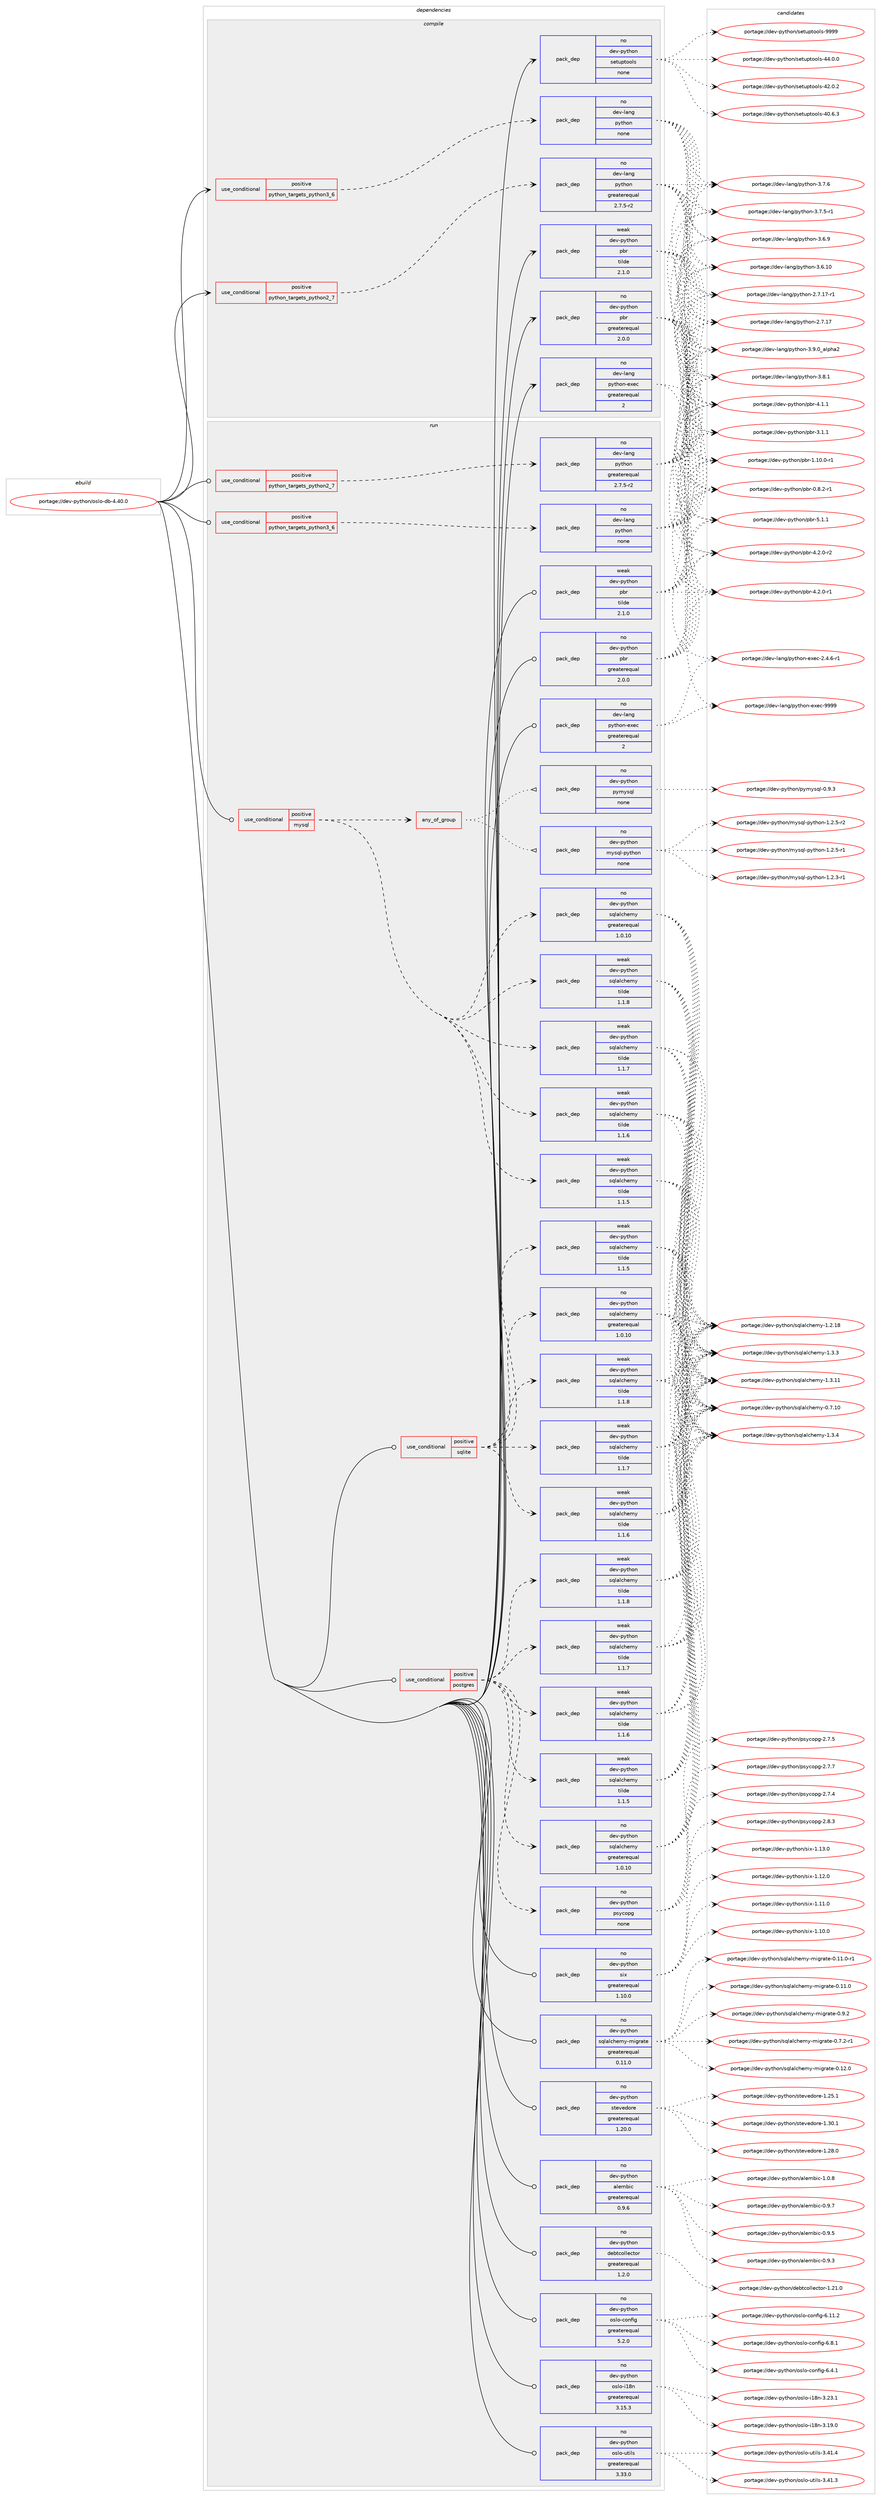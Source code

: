 digraph prolog {

# *************
# Graph options
# *************

newrank=true;
concentrate=true;
compound=true;
graph [rankdir=LR,fontname=Helvetica,fontsize=10,ranksep=1.5];#, ranksep=2.5, nodesep=0.2];
edge  [arrowhead=vee];
node  [fontname=Helvetica,fontsize=10];

# **********
# The ebuild
# **********

subgraph cluster_leftcol {
color=gray;
rank=same;
label=<<i>ebuild</i>>;
id [label="portage://dev-python/oslo-db-4.40.0", color=red, width=4, href="../dev-python/oslo-db-4.40.0.svg"];
}

# ****************
# The dependencies
# ****************

subgraph cluster_midcol {
color=gray;
label=<<i>dependencies</i>>;
subgraph cluster_compile {
fillcolor="#eeeeee";
style=filled;
label=<<i>compile</i>>;
subgraph cond111711 {
dependency445945 [label=<<TABLE BORDER="0" CELLBORDER="1" CELLSPACING="0" CELLPADDING="4"><TR><TD ROWSPAN="3" CELLPADDING="10">use_conditional</TD></TR><TR><TD>positive</TD></TR><TR><TD>python_targets_python2_7</TD></TR></TABLE>>, shape=none, color=red];
subgraph pack329260 {
dependency445946 [label=<<TABLE BORDER="0" CELLBORDER="1" CELLSPACING="0" CELLPADDING="4" WIDTH="220"><TR><TD ROWSPAN="6" CELLPADDING="30">pack_dep</TD></TR><TR><TD WIDTH="110">no</TD></TR><TR><TD>dev-lang</TD></TR><TR><TD>python</TD></TR><TR><TD>greaterequal</TD></TR><TR><TD>2.7.5-r2</TD></TR></TABLE>>, shape=none, color=blue];
}
dependency445945:e -> dependency445946:w [weight=20,style="dashed",arrowhead="vee"];
}
id:e -> dependency445945:w [weight=20,style="solid",arrowhead="vee"];
subgraph cond111712 {
dependency445947 [label=<<TABLE BORDER="0" CELLBORDER="1" CELLSPACING="0" CELLPADDING="4"><TR><TD ROWSPAN="3" CELLPADDING="10">use_conditional</TD></TR><TR><TD>positive</TD></TR><TR><TD>python_targets_python3_6</TD></TR></TABLE>>, shape=none, color=red];
subgraph pack329261 {
dependency445948 [label=<<TABLE BORDER="0" CELLBORDER="1" CELLSPACING="0" CELLPADDING="4" WIDTH="220"><TR><TD ROWSPAN="6" CELLPADDING="30">pack_dep</TD></TR><TR><TD WIDTH="110">no</TD></TR><TR><TD>dev-lang</TD></TR><TR><TD>python</TD></TR><TR><TD>none</TD></TR><TR><TD></TD></TR></TABLE>>, shape=none, color=blue];
}
dependency445947:e -> dependency445948:w [weight=20,style="dashed",arrowhead="vee"];
}
id:e -> dependency445947:w [weight=20,style="solid",arrowhead="vee"];
subgraph pack329262 {
dependency445949 [label=<<TABLE BORDER="0" CELLBORDER="1" CELLSPACING="0" CELLPADDING="4" WIDTH="220"><TR><TD ROWSPAN="6" CELLPADDING="30">pack_dep</TD></TR><TR><TD WIDTH="110">no</TD></TR><TR><TD>dev-lang</TD></TR><TR><TD>python-exec</TD></TR><TR><TD>greaterequal</TD></TR><TR><TD>2</TD></TR></TABLE>>, shape=none, color=blue];
}
id:e -> dependency445949:w [weight=20,style="solid",arrowhead="vee"];
subgraph pack329263 {
dependency445950 [label=<<TABLE BORDER="0" CELLBORDER="1" CELLSPACING="0" CELLPADDING="4" WIDTH="220"><TR><TD ROWSPAN="6" CELLPADDING="30">pack_dep</TD></TR><TR><TD WIDTH="110">no</TD></TR><TR><TD>dev-python</TD></TR><TR><TD>pbr</TD></TR><TR><TD>greaterequal</TD></TR><TR><TD>2.0.0</TD></TR></TABLE>>, shape=none, color=blue];
}
id:e -> dependency445950:w [weight=20,style="solid",arrowhead="vee"];
subgraph pack329264 {
dependency445951 [label=<<TABLE BORDER="0" CELLBORDER="1" CELLSPACING="0" CELLPADDING="4" WIDTH="220"><TR><TD ROWSPAN="6" CELLPADDING="30">pack_dep</TD></TR><TR><TD WIDTH="110">no</TD></TR><TR><TD>dev-python</TD></TR><TR><TD>setuptools</TD></TR><TR><TD>none</TD></TR><TR><TD></TD></TR></TABLE>>, shape=none, color=blue];
}
id:e -> dependency445951:w [weight=20,style="solid",arrowhead="vee"];
subgraph pack329265 {
dependency445952 [label=<<TABLE BORDER="0" CELLBORDER="1" CELLSPACING="0" CELLPADDING="4" WIDTH="220"><TR><TD ROWSPAN="6" CELLPADDING="30">pack_dep</TD></TR><TR><TD WIDTH="110">weak</TD></TR><TR><TD>dev-python</TD></TR><TR><TD>pbr</TD></TR><TR><TD>tilde</TD></TR><TR><TD>2.1.0</TD></TR></TABLE>>, shape=none, color=blue];
}
id:e -> dependency445952:w [weight=20,style="solid",arrowhead="vee"];
}
subgraph cluster_compileandrun {
fillcolor="#eeeeee";
style=filled;
label=<<i>compile and run</i>>;
}
subgraph cluster_run {
fillcolor="#eeeeee";
style=filled;
label=<<i>run</i>>;
subgraph cond111713 {
dependency445953 [label=<<TABLE BORDER="0" CELLBORDER="1" CELLSPACING="0" CELLPADDING="4"><TR><TD ROWSPAN="3" CELLPADDING="10">use_conditional</TD></TR><TR><TD>positive</TD></TR><TR><TD>mysql</TD></TR></TABLE>>, shape=none, color=red];
subgraph any4763 {
dependency445954 [label=<<TABLE BORDER="0" CELLBORDER="1" CELLSPACING="0" CELLPADDING="4"><TR><TD CELLPADDING="10">any_of_group</TD></TR></TABLE>>, shape=none, color=red];subgraph pack329266 {
dependency445955 [label=<<TABLE BORDER="0" CELLBORDER="1" CELLSPACING="0" CELLPADDING="4" WIDTH="220"><TR><TD ROWSPAN="6" CELLPADDING="30">pack_dep</TD></TR><TR><TD WIDTH="110">no</TD></TR><TR><TD>dev-python</TD></TR><TR><TD>pymysql</TD></TR><TR><TD>none</TD></TR><TR><TD></TD></TR></TABLE>>, shape=none, color=blue];
}
dependency445954:e -> dependency445955:w [weight=20,style="dotted",arrowhead="oinv"];
subgraph pack329267 {
dependency445956 [label=<<TABLE BORDER="0" CELLBORDER="1" CELLSPACING="0" CELLPADDING="4" WIDTH="220"><TR><TD ROWSPAN="6" CELLPADDING="30">pack_dep</TD></TR><TR><TD WIDTH="110">no</TD></TR><TR><TD>dev-python</TD></TR><TR><TD>mysql-python</TD></TR><TR><TD>none</TD></TR><TR><TD></TD></TR></TABLE>>, shape=none, color=blue];
}
dependency445954:e -> dependency445956:w [weight=20,style="dotted",arrowhead="oinv"];
}
dependency445953:e -> dependency445954:w [weight=20,style="dashed",arrowhead="vee"];
subgraph pack329268 {
dependency445957 [label=<<TABLE BORDER="0" CELLBORDER="1" CELLSPACING="0" CELLPADDING="4" WIDTH="220"><TR><TD ROWSPAN="6" CELLPADDING="30">pack_dep</TD></TR><TR><TD WIDTH="110">no</TD></TR><TR><TD>dev-python</TD></TR><TR><TD>sqlalchemy</TD></TR><TR><TD>greaterequal</TD></TR><TR><TD>1.0.10</TD></TR></TABLE>>, shape=none, color=blue];
}
dependency445953:e -> dependency445957:w [weight=20,style="dashed",arrowhead="vee"];
subgraph pack329269 {
dependency445958 [label=<<TABLE BORDER="0" CELLBORDER="1" CELLSPACING="0" CELLPADDING="4" WIDTH="220"><TR><TD ROWSPAN="6" CELLPADDING="30">pack_dep</TD></TR><TR><TD WIDTH="110">weak</TD></TR><TR><TD>dev-python</TD></TR><TR><TD>sqlalchemy</TD></TR><TR><TD>tilde</TD></TR><TR><TD>1.1.5</TD></TR></TABLE>>, shape=none, color=blue];
}
dependency445953:e -> dependency445958:w [weight=20,style="dashed",arrowhead="vee"];
subgraph pack329270 {
dependency445959 [label=<<TABLE BORDER="0" CELLBORDER="1" CELLSPACING="0" CELLPADDING="4" WIDTH="220"><TR><TD ROWSPAN="6" CELLPADDING="30">pack_dep</TD></TR><TR><TD WIDTH="110">weak</TD></TR><TR><TD>dev-python</TD></TR><TR><TD>sqlalchemy</TD></TR><TR><TD>tilde</TD></TR><TR><TD>1.1.6</TD></TR></TABLE>>, shape=none, color=blue];
}
dependency445953:e -> dependency445959:w [weight=20,style="dashed",arrowhead="vee"];
subgraph pack329271 {
dependency445960 [label=<<TABLE BORDER="0" CELLBORDER="1" CELLSPACING="0" CELLPADDING="4" WIDTH="220"><TR><TD ROWSPAN="6" CELLPADDING="30">pack_dep</TD></TR><TR><TD WIDTH="110">weak</TD></TR><TR><TD>dev-python</TD></TR><TR><TD>sqlalchemy</TD></TR><TR><TD>tilde</TD></TR><TR><TD>1.1.7</TD></TR></TABLE>>, shape=none, color=blue];
}
dependency445953:e -> dependency445960:w [weight=20,style="dashed",arrowhead="vee"];
subgraph pack329272 {
dependency445961 [label=<<TABLE BORDER="0" CELLBORDER="1" CELLSPACING="0" CELLPADDING="4" WIDTH="220"><TR><TD ROWSPAN="6" CELLPADDING="30">pack_dep</TD></TR><TR><TD WIDTH="110">weak</TD></TR><TR><TD>dev-python</TD></TR><TR><TD>sqlalchemy</TD></TR><TR><TD>tilde</TD></TR><TR><TD>1.1.8</TD></TR></TABLE>>, shape=none, color=blue];
}
dependency445953:e -> dependency445961:w [weight=20,style="dashed",arrowhead="vee"];
}
id:e -> dependency445953:w [weight=20,style="solid",arrowhead="odot"];
subgraph cond111714 {
dependency445962 [label=<<TABLE BORDER="0" CELLBORDER="1" CELLSPACING="0" CELLPADDING="4"><TR><TD ROWSPAN="3" CELLPADDING="10">use_conditional</TD></TR><TR><TD>positive</TD></TR><TR><TD>postgres</TD></TR></TABLE>>, shape=none, color=red];
subgraph pack329273 {
dependency445963 [label=<<TABLE BORDER="0" CELLBORDER="1" CELLSPACING="0" CELLPADDING="4" WIDTH="220"><TR><TD ROWSPAN="6" CELLPADDING="30">pack_dep</TD></TR><TR><TD WIDTH="110">no</TD></TR><TR><TD>dev-python</TD></TR><TR><TD>psycopg</TD></TR><TR><TD>none</TD></TR><TR><TD></TD></TR></TABLE>>, shape=none, color=blue];
}
dependency445962:e -> dependency445963:w [weight=20,style="dashed",arrowhead="vee"];
subgraph pack329274 {
dependency445964 [label=<<TABLE BORDER="0" CELLBORDER="1" CELLSPACING="0" CELLPADDING="4" WIDTH="220"><TR><TD ROWSPAN="6" CELLPADDING="30">pack_dep</TD></TR><TR><TD WIDTH="110">no</TD></TR><TR><TD>dev-python</TD></TR><TR><TD>sqlalchemy</TD></TR><TR><TD>greaterequal</TD></TR><TR><TD>1.0.10</TD></TR></TABLE>>, shape=none, color=blue];
}
dependency445962:e -> dependency445964:w [weight=20,style="dashed",arrowhead="vee"];
subgraph pack329275 {
dependency445965 [label=<<TABLE BORDER="0" CELLBORDER="1" CELLSPACING="0" CELLPADDING="4" WIDTH="220"><TR><TD ROWSPAN="6" CELLPADDING="30">pack_dep</TD></TR><TR><TD WIDTH="110">weak</TD></TR><TR><TD>dev-python</TD></TR><TR><TD>sqlalchemy</TD></TR><TR><TD>tilde</TD></TR><TR><TD>1.1.5</TD></TR></TABLE>>, shape=none, color=blue];
}
dependency445962:e -> dependency445965:w [weight=20,style="dashed",arrowhead="vee"];
subgraph pack329276 {
dependency445966 [label=<<TABLE BORDER="0" CELLBORDER="1" CELLSPACING="0" CELLPADDING="4" WIDTH="220"><TR><TD ROWSPAN="6" CELLPADDING="30">pack_dep</TD></TR><TR><TD WIDTH="110">weak</TD></TR><TR><TD>dev-python</TD></TR><TR><TD>sqlalchemy</TD></TR><TR><TD>tilde</TD></TR><TR><TD>1.1.6</TD></TR></TABLE>>, shape=none, color=blue];
}
dependency445962:e -> dependency445966:w [weight=20,style="dashed",arrowhead="vee"];
subgraph pack329277 {
dependency445967 [label=<<TABLE BORDER="0" CELLBORDER="1" CELLSPACING="0" CELLPADDING="4" WIDTH="220"><TR><TD ROWSPAN="6" CELLPADDING="30">pack_dep</TD></TR><TR><TD WIDTH="110">weak</TD></TR><TR><TD>dev-python</TD></TR><TR><TD>sqlalchemy</TD></TR><TR><TD>tilde</TD></TR><TR><TD>1.1.7</TD></TR></TABLE>>, shape=none, color=blue];
}
dependency445962:e -> dependency445967:w [weight=20,style="dashed",arrowhead="vee"];
subgraph pack329278 {
dependency445968 [label=<<TABLE BORDER="0" CELLBORDER="1" CELLSPACING="0" CELLPADDING="4" WIDTH="220"><TR><TD ROWSPAN="6" CELLPADDING="30">pack_dep</TD></TR><TR><TD WIDTH="110">weak</TD></TR><TR><TD>dev-python</TD></TR><TR><TD>sqlalchemy</TD></TR><TR><TD>tilde</TD></TR><TR><TD>1.1.8</TD></TR></TABLE>>, shape=none, color=blue];
}
dependency445962:e -> dependency445968:w [weight=20,style="dashed",arrowhead="vee"];
}
id:e -> dependency445962:w [weight=20,style="solid",arrowhead="odot"];
subgraph cond111715 {
dependency445969 [label=<<TABLE BORDER="0" CELLBORDER="1" CELLSPACING="0" CELLPADDING="4"><TR><TD ROWSPAN="3" CELLPADDING="10">use_conditional</TD></TR><TR><TD>positive</TD></TR><TR><TD>python_targets_python2_7</TD></TR></TABLE>>, shape=none, color=red];
subgraph pack329279 {
dependency445970 [label=<<TABLE BORDER="0" CELLBORDER="1" CELLSPACING="0" CELLPADDING="4" WIDTH="220"><TR><TD ROWSPAN="6" CELLPADDING="30">pack_dep</TD></TR><TR><TD WIDTH="110">no</TD></TR><TR><TD>dev-lang</TD></TR><TR><TD>python</TD></TR><TR><TD>greaterequal</TD></TR><TR><TD>2.7.5-r2</TD></TR></TABLE>>, shape=none, color=blue];
}
dependency445969:e -> dependency445970:w [weight=20,style="dashed",arrowhead="vee"];
}
id:e -> dependency445969:w [weight=20,style="solid",arrowhead="odot"];
subgraph cond111716 {
dependency445971 [label=<<TABLE BORDER="0" CELLBORDER="1" CELLSPACING="0" CELLPADDING="4"><TR><TD ROWSPAN="3" CELLPADDING="10">use_conditional</TD></TR><TR><TD>positive</TD></TR><TR><TD>python_targets_python3_6</TD></TR></TABLE>>, shape=none, color=red];
subgraph pack329280 {
dependency445972 [label=<<TABLE BORDER="0" CELLBORDER="1" CELLSPACING="0" CELLPADDING="4" WIDTH="220"><TR><TD ROWSPAN="6" CELLPADDING="30">pack_dep</TD></TR><TR><TD WIDTH="110">no</TD></TR><TR><TD>dev-lang</TD></TR><TR><TD>python</TD></TR><TR><TD>none</TD></TR><TR><TD></TD></TR></TABLE>>, shape=none, color=blue];
}
dependency445971:e -> dependency445972:w [weight=20,style="dashed",arrowhead="vee"];
}
id:e -> dependency445971:w [weight=20,style="solid",arrowhead="odot"];
subgraph cond111717 {
dependency445973 [label=<<TABLE BORDER="0" CELLBORDER="1" CELLSPACING="0" CELLPADDING="4"><TR><TD ROWSPAN="3" CELLPADDING="10">use_conditional</TD></TR><TR><TD>positive</TD></TR><TR><TD>sqlite</TD></TR></TABLE>>, shape=none, color=red];
subgraph pack329281 {
dependency445974 [label=<<TABLE BORDER="0" CELLBORDER="1" CELLSPACING="0" CELLPADDING="4" WIDTH="220"><TR><TD ROWSPAN="6" CELLPADDING="30">pack_dep</TD></TR><TR><TD WIDTH="110">no</TD></TR><TR><TD>dev-python</TD></TR><TR><TD>sqlalchemy</TD></TR><TR><TD>greaterequal</TD></TR><TR><TD>1.0.10</TD></TR></TABLE>>, shape=none, color=blue];
}
dependency445973:e -> dependency445974:w [weight=20,style="dashed",arrowhead="vee"];
subgraph pack329282 {
dependency445975 [label=<<TABLE BORDER="0" CELLBORDER="1" CELLSPACING="0" CELLPADDING="4" WIDTH="220"><TR><TD ROWSPAN="6" CELLPADDING="30">pack_dep</TD></TR><TR><TD WIDTH="110">weak</TD></TR><TR><TD>dev-python</TD></TR><TR><TD>sqlalchemy</TD></TR><TR><TD>tilde</TD></TR><TR><TD>1.1.5</TD></TR></TABLE>>, shape=none, color=blue];
}
dependency445973:e -> dependency445975:w [weight=20,style="dashed",arrowhead="vee"];
subgraph pack329283 {
dependency445976 [label=<<TABLE BORDER="0" CELLBORDER="1" CELLSPACING="0" CELLPADDING="4" WIDTH="220"><TR><TD ROWSPAN="6" CELLPADDING="30">pack_dep</TD></TR><TR><TD WIDTH="110">weak</TD></TR><TR><TD>dev-python</TD></TR><TR><TD>sqlalchemy</TD></TR><TR><TD>tilde</TD></TR><TR><TD>1.1.6</TD></TR></TABLE>>, shape=none, color=blue];
}
dependency445973:e -> dependency445976:w [weight=20,style="dashed",arrowhead="vee"];
subgraph pack329284 {
dependency445977 [label=<<TABLE BORDER="0" CELLBORDER="1" CELLSPACING="0" CELLPADDING="4" WIDTH="220"><TR><TD ROWSPAN="6" CELLPADDING="30">pack_dep</TD></TR><TR><TD WIDTH="110">weak</TD></TR><TR><TD>dev-python</TD></TR><TR><TD>sqlalchemy</TD></TR><TR><TD>tilde</TD></TR><TR><TD>1.1.7</TD></TR></TABLE>>, shape=none, color=blue];
}
dependency445973:e -> dependency445977:w [weight=20,style="dashed",arrowhead="vee"];
subgraph pack329285 {
dependency445978 [label=<<TABLE BORDER="0" CELLBORDER="1" CELLSPACING="0" CELLPADDING="4" WIDTH="220"><TR><TD ROWSPAN="6" CELLPADDING="30">pack_dep</TD></TR><TR><TD WIDTH="110">weak</TD></TR><TR><TD>dev-python</TD></TR><TR><TD>sqlalchemy</TD></TR><TR><TD>tilde</TD></TR><TR><TD>1.1.8</TD></TR></TABLE>>, shape=none, color=blue];
}
dependency445973:e -> dependency445978:w [weight=20,style="dashed",arrowhead="vee"];
}
id:e -> dependency445973:w [weight=20,style="solid",arrowhead="odot"];
subgraph pack329286 {
dependency445979 [label=<<TABLE BORDER="0" CELLBORDER="1" CELLSPACING="0" CELLPADDING="4" WIDTH="220"><TR><TD ROWSPAN="6" CELLPADDING="30">pack_dep</TD></TR><TR><TD WIDTH="110">no</TD></TR><TR><TD>dev-lang</TD></TR><TR><TD>python-exec</TD></TR><TR><TD>greaterequal</TD></TR><TR><TD>2</TD></TR></TABLE>>, shape=none, color=blue];
}
id:e -> dependency445979:w [weight=20,style="solid",arrowhead="odot"];
subgraph pack329287 {
dependency445980 [label=<<TABLE BORDER="0" CELLBORDER="1" CELLSPACING="0" CELLPADDING="4" WIDTH="220"><TR><TD ROWSPAN="6" CELLPADDING="30">pack_dep</TD></TR><TR><TD WIDTH="110">no</TD></TR><TR><TD>dev-python</TD></TR><TR><TD>alembic</TD></TR><TR><TD>greaterequal</TD></TR><TR><TD>0.9.6</TD></TR></TABLE>>, shape=none, color=blue];
}
id:e -> dependency445980:w [weight=20,style="solid",arrowhead="odot"];
subgraph pack329288 {
dependency445981 [label=<<TABLE BORDER="0" CELLBORDER="1" CELLSPACING="0" CELLPADDING="4" WIDTH="220"><TR><TD ROWSPAN="6" CELLPADDING="30">pack_dep</TD></TR><TR><TD WIDTH="110">no</TD></TR><TR><TD>dev-python</TD></TR><TR><TD>debtcollector</TD></TR><TR><TD>greaterequal</TD></TR><TR><TD>1.2.0</TD></TR></TABLE>>, shape=none, color=blue];
}
id:e -> dependency445981:w [weight=20,style="solid",arrowhead="odot"];
subgraph pack329289 {
dependency445982 [label=<<TABLE BORDER="0" CELLBORDER="1" CELLSPACING="0" CELLPADDING="4" WIDTH="220"><TR><TD ROWSPAN="6" CELLPADDING="30">pack_dep</TD></TR><TR><TD WIDTH="110">no</TD></TR><TR><TD>dev-python</TD></TR><TR><TD>oslo-config</TD></TR><TR><TD>greaterequal</TD></TR><TR><TD>5.2.0</TD></TR></TABLE>>, shape=none, color=blue];
}
id:e -> dependency445982:w [weight=20,style="solid",arrowhead="odot"];
subgraph pack329290 {
dependency445983 [label=<<TABLE BORDER="0" CELLBORDER="1" CELLSPACING="0" CELLPADDING="4" WIDTH="220"><TR><TD ROWSPAN="6" CELLPADDING="30">pack_dep</TD></TR><TR><TD WIDTH="110">no</TD></TR><TR><TD>dev-python</TD></TR><TR><TD>oslo-i18n</TD></TR><TR><TD>greaterequal</TD></TR><TR><TD>3.15.3</TD></TR></TABLE>>, shape=none, color=blue];
}
id:e -> dependency445983:w [weight=20,style="solid",arrowhead="odot"];
subgraph pack329291 {
dependency445984 [label=<<TABLE BORDER="0" CELLBORDER="1" CELLSPACING="0" CELLPADDING="4" WIDTH="220"><TR><TD ROWSPAN="6" CELLPADDING="30">pack_dep</TD></TR><TR><TD WIDTH="110">no</TD></TR><TR><TD>dev-python</TD></TR><TR><TD>oslo-utils</TD></TR><TR><TD>greaterequal</TD></TR><TR><TD>3.33.0</TD></TR></TABLE>>, shape=none, color=blue];
}
id:e -> dependency445984:w [weight=20,style="solid",arrowhead="odot"];
subgraph pack329292 {
dependency445985 [label=<<TABLE BORDER="0" CELLBORDER="1" CELLSPACING="0" CELLPADDING="4" WIDTH="220"><TR><TD ROWSPAN="6" CELLPADDING="30">pack_dep</TD></TR><TR><TD WIDTH="110">no</TD></TR><TR><TD>dev-python</TD></TR><TR><TD>pbr</TD></TR><TR><TD>greaterequal</TD></TR><TR><TD>2.0.0</TD></TR></TABLE>>, shape=none, color=blue];
}
id:e -> dependency445985:w [weight=20,style="solid",arrowhead="odot"];
subgraph pack329293 {
dependency445986 [label=<<TABLE BORDER="0" CELLBORDER="1" CELLSPACING="0" CELLPADDING="4" WIDTH="220"><TR><TD ROWSPAN="6" CELLPADDING="30">pack_dep</TD></TR><TR><TD WIDTH="110">no</TD></TR><TR><TD>dev-python</TD></TR><TR><TD>six</TD></TR><TR><TD>greaterequal</TD></TR><TR><TD>1.10.0</TD></TR></TABLE>>, shape=none, color=blue];
}
id:e -> dependency445986:w [weight=20,style="solid",arrowhead="odot"];
subgraph pack329294 {
dependency445987 [label=<<TABLE BORDER="0" CELLBORDER="1" CELLSPACING="0" CELLPADDING="4" WIDTH="220"><TR><TD ROWSPAN="6" CELLPADDING="30">pack_dep</TD></TR><TR><TD WIDTH="110">no</TD></TR><TR><TD>dev-python</TD></TR><TR><TD>sqlalchemy-migrate</TD></TR><TR><TD>greaterequal</TD></TR><TR><TD>0.11.0</TD></TR></TABLE>>, shape=none, color=blue];
}
id:e -> dependency445987:w [weight=20,style="solid",arrowhead="odot"];
subgraph pack329295 {
dependency445988 [label=<<TABLE BORDER="0" CELLBORDER="1" CELLSPACING="0" CELLPADDING="4" WIDTH="220"><TR><TD ROWSPAN="6" CELLPADDING="30">pack_dep</TD></TR><TR><TD WIDTH="110">no</TD></TR><TR><TD>dev-python</TD></TR><TR><TD>stevedore</TD></TR><TR><TD>greaterequal</TD></TR><TR><TD>1.20.0</TD></TR></TABLE>>, shape=none, color=blue];
}
id:e -> dependency445988:w [weight=20,style="solid",arrowhead="odot"];
subgraph pack329296 {
dependency445989 [label=<<TABLE BORDER="0" CELLBORDER="1" CELLSPACING="0" CELLPADDING="4" WIDTH="220"><TR><TD ROWSPAN="6" CELLPADDING="30">pack_dep</TD></TR><TR><TD WIDTH="110">weak</TD></TR><TR><TD>dev-python</TD></TR><TR><TD>pbr</TD></TR><TR><TD>tilde</TD></TR><TR><TD>2.1.0</TD></TR></TABLE>>, shape=none, color=blue];
}
id:e -> dependency445989:w [weight=20,style="solid",arrowhead="odot"];
}
}

# **************
# The candidates
# **************

subgraph cluster_choices {
rank=same;
color=gray;
label=<<i>candidates</i>>;

subgraph choice329260 {
color=black;
nodesep=1;
choice10010111845108971101034711212111610411111045514657464895971081121049750 [label="portage://dev-lang/python-3.9.0_alpha2", color=red, width=4,href="../dev-lang/python-3.9.0_alpha2.svg"];
choice100101118451089711010347112121116104111110455146564649 [label="portage://dev-lang/python-3.8.1", color=red, width=4,href="../dev-lang/python-3.8.1.svg"];
choice100101118451089711010347112121116104111110455146554654 [label="portage://dev-lang/python-3.7.6", color=red, width=4,href="../dev-lang/python-3.7.6.svg"];
choice1001011184510897110103471121211161041111104551465546534511449 [label="portage://dev-lang/python-3.7.5-r1", color=red, width=4,href="../dev-lang/python-3.7.5-r1.svg"];
choice100101118451089711010347112121116104111110455146544657 [label="portage://dev-lang/python-3.6.9", color=red, width=4,href="../dev-lang/python-3.6.9.svg"];
choice10010111845108971101034711212111610411111045514654464948 [label="portage://dev-lang/python-3.6.10", color=red, width=4,href="../dev-lang/python-3.6.10.svg"];
choice100101118451089711010347112121116104111110455046554649554511449 [label="portage://dev-lang/python-2.7.17-r1", color=red, width=4,href="../dev-lang/python-2.7.17-r1.svg"];
choice10010111845108971101034711212111610411111045504655464955 [label="portage://dev-lang/python-2.7.17", color=red, width=4,href="../dev-lang/python-2.7.17.svg"];
dependency445946:e -> choice10010111845108971101034711212111610411111045514657464895971081121049750:w [style=dotted,weight="100"];
dependency445946:e -> choice100101118451089711010347112121116104111110455146564649:w [style=dotted,weight="100"];
dependency445946:e -> choice100101118451089711010347112121116104111110455146554654:w [style=dotted,weight="100"];
dependency445946:e -> choice1001011184510897110103471121211161041111104551465546534511449:w [style=dotted,weight="100"];
dependency445946:e -> choice100101118451089711010347112121116104111110455146544657:w [style=dotted,weight="100"];
dependency445946:e -> choice10010111845108971101034711212111610411111045514654464948:w [style=dotted,weight="100"];
dependency445946:e -> choice100101118451089711010347112121116104111110455046554649554511449:w [style=dotted,weight="100"];
dependency445946:e -> choice10010111845108971101034711212111610411111045504655464955:w [style=dotted,weight="100"];
}
subgraph choice329261 {
color=black;
nodesep=1;
choice10010111845108971101034711212111610411111045514657464895971081121049750 [label="portage://dev-lang/python-3.9.0_alpha2", color=red, width=4,href="../dev-lang/python-3.9.0_alpha2.svg"];
choice100101118451089711010347112121116104111110455146564649 [label="portage://dev-lang/python-3.8.1", color=red, width=4,href="../dev-lang/python-3.8.1.svg"];
choice100101118451089711010347112121116104111110455146554654 [label="portage://dev-lang/python-3.7.6", color=red, width=4,href="../dev-lang/python-3.7.6.svg"];
choice1001011184510897110103471121211161041111104551465546534511449 [label="portage://dev-lang/python-3.7.5-r1", color=red, width=4,href="../dev-lang/python-3.7.5-r1.svg"];
choice100101118451089711010347112121116104111110455146544657 [label="portage://dev-lang/python-3.6.9", color=red, width=4,href="../dev-lang/python-3.6.9.svg"];
choice10010111845108971101034711212111610411111045514654464948 [label="portage://dev-lang/python-3.6.10", color=red, width=4,href="../dev-lang/python-3.6.10.svg"];
choice100101118451089711010347112121116104111110455046554649554511449 [label="portage://dev-lang/python-2.7.17-r1", color=red, width=4,href="../dev-lang/python-2.7.17-r1.svg"];
choice10010111845108971101034711212111610411111045504655464955 [label="portage://dev-lang/python-2.7.17", color=red, width=4,href="../dev-lang/python-2.7.17.svg"];
dependency445948:e -> choice10010111845108971101034711212111610411111045514657464895971081121049750:w [style=dotted,weight="100"];
dependency445948:e -> choice100101118451089711010347112121116104111110455146564649:w [style=dotted,weight="100"];
dependency445948:e -> choice100101118451089711010347112121116104111110455146554654:w [style=dotted,weight="100"];
dependency445948:e -> choice1001011184510897110103471121211161041111104551465546534511449:w [style=dotted,weight="100"];
dependency445948:e -> choice100101118451089711010347112121116104111110455146544657:w [style=dotted,weight="100"];
dependency445948:e -> choice10010111845108971101034711212111610411111045514654464948:w [style=dotted,weight="100"];
dependency445948:e -> choice100101118451089711010347112121116104111110455046554649554511449:w [style=dotted,weight="100"];
dependency445948:e -> choice10010111845108971101034711212111610411111045504655464955:w [style=dotted,weight="100"];
}
subgraph choice329262 {
color=black;
nodesep=1;
choice10010111845108971101034711212111610411111045101120101994557575757 [label="portage://dev-lang/python-exec-9999", color=red, width=4,href="../dev-lang/python-exec-9999.svg"];
choice10010111845108971101034711212111610411111045101120101994550465246544511449 [label="portage://dev-lang/python-exec-2.4.6-r1", color=red, width=4,href="../dev-lang/python-exec-2.4.6-r1.svg"];
dependency445949:e -> choice10010111845108971101034711212111610411111045101120101994557575757:w [style=dotted,weight="100"];
dependency445949:e -> choice10010111845108971101034711212111610411111045101120101994550465246544511449:w [style=dotted,weight="100"];
}
subgraph choice329263 {
color=black;
nodesep=1;
choice100101118451121211161041111104711298114455346494649 [label="portage://dev-python/pbr-5.1.1", color=red, width=4,href="../dev-python/pbr-5.1.1.svg"];
choice1001011184511212111610411111047112981144552465046484511450 [label="portage://dev-python/pbr-4.2.0-r2", color=red, width=4,href="../dev-python/pbr-4.2.0-r2.svg"];
choice1001011184511212111610411111047112981144552465046484511449 [label="portage://dev-python/pbr-4.2.0-r1", color=red, width=4,href="../dev-python/pbr-4.2.0-r1.svg"];
choice100101118451121211161041111104711298114455246494649 [label="portage://dev-python/pbr-4.1.1", color=red, width=4,href="../dev-python/pbr-4.1.1.svg"];
choice100101118451121211161041111104711298114455146494649 [label="portage://dev-python/pbr-3.1.1", color=red, width=4,href="../dev-python/pbr-3.1.1.svg"];
choice100101118451121211161041111104711298114454946494846484511449 [label="portage://dev-python/pbr-1.10.0-r1", color=red, width=4,href="../dev-python/pbr-1.10.0-r1.svg"];
choice1001011184511212111610411111047112981144548465646504511449 [label="portage://dev-python/pbr-0.8.2-r1", color=red, width=4,href="../dev-python/pbr-0.8.2-r1.svg"];
dependency445950:e -> choice100101118451121211161041111104711298114455346494649:w [style=dotted,weight="100"];
dependency445950:e -> choice1001011184511212111610411111047112981144552465046484511450:w [style=dotted,weight="100"];
dependency445950:e -> choice1001011184511212111610411111047112981144552465046484511449:w [style=dotted,weight="100"];
dependency445950:e -> choice100101118451121211161041111104711298114455246494649:w [style=dotted,weight="100"];
dependency445950:e -> choice100101118451121211161041111104711298114455146494649:w [style=dotted,weight="100"];
dependency445950:e -> choice100101118451121211161041111104711298114454946494846484511449:w [style=dotted,weight="100"];
dependency445950:e -> choice1001011184511212111610411111047112981144548465646504511449:w [style=dotted,weight="100"];
}
subgraph choice329264 {
color=black;
nodesep=1;
choice10010111845112121116104111110471151011161171121161111111081154557575757 [label="portage://dev-python/setuptools-9999", color=red, width=4,href="../dev-python/setuptools-9999.svg"];
choice100101118451121211161041111104711510111611711211611111110811545525246484648 [label="portage://dev-python/setuptools-44.0.0", color=red, width=4,href="../dev-python/setuptools-44.0.0.svg"];
choice100101118451121211161041111104711510111611711211611111110811545525046484650 [label="portage://dev-python/setuptools-42.0.2", color=red, width=4,href="../dev-python/setuptools-42.0.2.svg"];
choice100101118451121211161041111104711510111611711211611111110811545524846544651 [label="portage://dev-python/setuptools-40.6.3", color=red, width=4,href="../dev-python/setuptools-40.6.3.svg"];
dependency445951:e -> choice10010111845112121116104111110471151011161171121161111111081154557575757:w [style=dotted,weight="100"];
dependency445951:e -> choice100101118451121211161041111104711510111611711211611111110811545525246484648:w [style=dotted,weight="100"];
dependency445951:e -> choice100101118451121211161041111104711510111611711211611111110811545525046484650:w [style=dotted,weight="100"];
dependency445951:e -> choice100101118451121211161041111104711510111611711211611111110811545524846544651:w [style=dotted,weight="100"];
}
subgraph choice329265 {
color=black;
nodesep=1;
choice100101118451121211161041111104711298114455346494649 [label="portage://dev-python/pbr-5.1.1", color=red, width=4,href="../dev-python/pbr-5.1.1.svg"];
choice1001011184511212111610411111047112981144552465046484511450 [label="portage://dev-python/pbr-4.2.0-r2", color=red, width=4,href="../dev-python/pbr-4.2.0-r2.svg"];
choice1001011184511212111610411111047112981144552465046484511449 [label="portage://dev-python/pbr-4.2.0-r1", color=red, width=4,href="../dev-python/pbr-4.2.0-r1.svg"];
choice100101118451121211161041111104711298114455246494649 [label="portage://dev-python/pbr-4.1.1", color=red, width=4,href="../dev-python/pbr-4.1.1.svg"];
choice100101118451121211161041111104711298114455146494649 [label="portage://dev-python/pbr-3.1.1", color=red, width=4,href="../dev-python/pbr-3.1.1.svg"];
choice100101118451121211161041111104711298114454946494846484511449 [label="portage://dev-python/pbr-1.10.0-r1", color=red, width=4,href="../dev-python/pbr-1.10.0-r1.svg"];
choice1001011184511212111610411111047112981144548465646504511449 [label="portage://dev-python/pbr-0.8.2-r1", color=red, width=4,href="../dev-python/pbr-0.8.2-r1.svg"];
dependency445952:e -> choice100101118451121211161041111104711298114455346494649:w [style=dotted,weight="100"];
dependency445952:e -> choice1001011184511212111610411111047112981144552465046484511450:w [style=dotted,weight="100"];
dependency445952:e -> choice1001011184511212111610411111047112981144552465046484511449:w [style=dotted,weight="100"];
dependency445952:e -> choice100101118451121211161041111104711298114455246494649:w [style=dotted,weight="100"];
dependency445952:e -> choice100101118451121211161041111104711298114455146494649:w [style=dotted,weight="100"];
dependency445952:e -> choice100101118451121211161041111104711298114454946494846484511449:w [style=dotted,weight="100"];
dependency445952:e -> choice1001011184511212111610411111047112981144548465646504511449:w [style=dotted,weight="100"];
}
subgraph choice329266 {
color=black;
nodesep=1;
choice1001011184511212111610411111047112121109121115113108454846574651 [label="portage://dev-python/pymysql-0.9.3", color=red, width=4,href="../dev-python/pymysql-0.9.3.svg"];
dependency445955:e -> choice1001011184511212111610411111047112121109121115113108454846574651:w [style=dotted,weight="100"];
}
subgraph choice329267 {
color=black;
nodesep=1;
choice1001011184511212111610411111047109121115113108451121211161041111104549465046534511450 [label="portage://dev-python/mysql-python-1.2.5-r2", color=red, width=4,href="../dev-python/mysql-python-1.2.5-r2.svg"];
choice1001011184511212111610411111047109121115113108451121211161041111104549465046534511449 [label="portage://dev-python/mysql-python-1.2.5-r1", color=red, width=4,href="../dev-python/mysql-python-1.2.5-r1.svg"];
choice1001011184511212111610411111047109121115113108451121211161041111104549465046514511449 [label="portage://dev-python/mysql-python-1.2.3-r1", color=red, width=4,href="../dev-python/mysql-python-1.2.3-r1.svg"];
dependency445956:e -> choice1001011184511212111610411111047109121115113108451121211161041111104549465046534511450:w [style=dotted,weight="100"];
dependency445956:e -> choice1001011184511212111610411111047109121115113108451121211161041111104549465046534511449:w [style=dotted,weight="100"];
dependency445956:e -> choice1001011184511212111610411111047109121115113108451121211161041111104549465046514511449:w [style=dotted,weight="100"];
}
subgraph choice329268 {
color=black;
nodesep=1;
choice10010111845112121116104111110471151131089710899104101109121454946514652 [label="portage://dev-python/sqlalchemy-1.3.4", color=red, width=4,href="../dev-python/sqlalchemy-1.3.4.svg"];
choice10010111845112121116104111110471151131089710899104101109121454946514651 [label="portage://dev-python/sqlalchemy-1.3.3", color=red, width=4,href="../dev-python/sqlalchemy-1.3.3.svg"];
choice1001011184511212111610411111047115113108971089910410110912145494651464949 [label="portage://dev-python/sqlalchemy-1.3.11", color=red, width=4,href="../dev-python/sqlalchemy-1.3.11.svg"];
choice1001011184511212111610411111047115113108971089910410110912145494650464956 [label="portage://dev-python/sqlalchemy-1.2.18", color=red, width=4,href="../dev-python/sqlalchemy-1.2.18.svg"];
choice1001011184511212111610411111047115113108971089910410110912145484655464948 [label="portage://dev-python/sqlalchemy-0.7.10", color=red, width=4,href="../dev-python/sqlalchemy-0.7.10.svg"];
dependency445957:e -> choice10010111845112121116104111110471151131089710899104101109121454946514652:w [style=dotted,weight="100"];
dependency445957:e -> choice10010111845112121116104111110471151131089710899104101109121454946514651:w [style=dotted,weight="100"];
dependency445957:e -> choice1001011184511212111610411111047115113108971089910410110912145494651464949:w [style=dotted,weight="100"];
dependency445957:e -> choice1001011184511212111610411111047115113108971089910410110912145494650464956:w [style=dotted,weight="100"];
dependency445957:e -> choice1001011184511212111610411111047115113108971089910410110912145484655464948:w [style=dotted,weight="100"];
}
subgraph choice329269 {
color=black;
nodesep=1;
choice10010111845112121116104111110471151131089710899104101109121454946514652 [label="portage://dev-python/sqlalchemy-1.3.4", color=red, width=4,href="../dev-python/sqlalchemy-1.3.4.svg"];
choice10010111845112121116104111110471151131089710899104101109121454946514651 [label="portage://dev-python/sqlalchemy-1.3.3", color=red, width=4,href="../dev-python/sqlalchemy-1.3.3.svg"];
choice1001011184511212111610411111047115113108971089910410110912145494651464949 [label="portage://dev-python/sqlalchemy-1.3.11", color=red, width=4,href="../dev-python/sqlalchemy-1.3.11.svg"];
choice1001011184511212111610411111047115113108971089910410110912145494650464956 [label="portage://dev-python/sqlalchemy-1.2.18", color=red, width=4,href="../dev-python/sqlalchemy-1.2.18.svg"];
choice1001011184511212111610411111047115113108971089910410110912145484655464948 [label="portage://dev-python/sqlalchemy-0.7.10", color=red, width=4,href="../dev-python/sqlalchemy-0.7.10.svg"];
dependency445958:e -> choice10010111845112121116104111110471151131089710899104101109121454946514652:w [style=dotted,weight="100"];
dependency445958:e -> choice10010111845112121116104111110471151131089710899104101109121454946514651:w [style=dotted,weight="100"];
dependency445958:e -> choice1001011184511212111610411111047115113108971089910410110912145494651464949:w [style=dotted,weight="100"];
dependency445958:e -> choice1001011184511212111610411111047115113108971089910410110912145494650464956:w [style=dotted,weight="100"];
dependency445958:e -> choice1001011184511212111610411111047115113108971089910410110912145484655464948:w [style=dotted,weight="100"];
}
subgraph choice329270 {
color=black;
nodesep=1;
choice10010111845112121116104111110471151131089710899104101109121454946514652 [label="portage://dev-python/sqlalchemy-1.3.4", color=red, width=4,href="../dev-python/sqlalchemy-1.3.4.svg"];
choice10010111845112121116104111110471151131089710899104101109121454946514651 [label="portage://dev-python/sqlalchemy-1.3.3", color=red, width=4,href="../dev-python/sqlalchemy-1.3.3.svg"];
choice1001011184511212111610411111047115113108971089910410110912145494651464949 [label="portage://dev-python/sqlalchemy-1.3.11", color=red, width=4,href="../dev-python/sqlalchemy-1.3.11.svg"];
choice1001011184511212111610411111047115113108971089910410110912145494650464956 [label="portage://dev-python/sqlalchemy-1.2.18", color=red, width=4,href="../dev-python/sqlalchemy-1.2.18.svg"];
choice1001011184511212111610411111047115113108971089910410110912145484655464948 [label="portage://dev-python/sqlalchemy-0.7.10", color=red, width=4,href="../dev-python/sqlalchemy-0.7.10.svg"];
dependency445959:e -> choice10010111845112121116104111110471151131089710899104101109121454946514652:w [style=dotted,weight="100"];
dependency445959:e -> choice10010111845112121116104111110471151131089710899104101109121454946514651:w [style=dotted,weight="100"];
dependency445959:e -> choice1001011184511212111610411111047115113108971089910410110912145494651464949:w [style=dotted,weight="100"];
dependency445959:e -> choice1001011184511212111610411111047115113108971089910410110912145494650464956:w [style=dotted,weight="100"];
dependency445959:e -> choice1001011184511212111610411111047115113108971089910410110912145484655464948:w [style=dotted,weight="100"];
}
subgraph choice329271 {
color=black;
nodesep=1;
choice10010111845112121116104111110471151131089710899104101109121454946514652 [label="portage://dev-python/sqlalchemy-1.3.4", color=red, width=4,href="../dev-python/sqlalchemy-1.3.4.svg"];
choice10010111845112121116104111110471151131089710899104101109121454946514651 [label="portage://dev-python/sqlalchemy-1.3.3", color=red, width=4,href="../dev-python/sqlalchemy-1.3.3.svg"];
choice1001011184511212111610411111047115113108971089910410110912145494651464949 [label="portage://dev-python/sqlalchemy-1.3.11", color=red, width=4,href="../dev-python/sqlalchemy-1.3.11.svg"];
choice1001011184511212111610411111047115113108971089910410110912145494650464956 [label="portage://dev-python/sqlalchemy-1.2.18", color=red, width=4,href="../dev-python/sqlalchemy-1.2.18.svg"];
choice1001011184511212111610411111047115113108971089910410110912145484655464948 [label="portage://dev-python/sqlalchemy-0.7.10", color=red, width=4,href="../dev-python/sqlalchemy-0.7.10.svg"];
dependency445960:e -> choice10010111845112121116104111110471151131089710899104101109121454946514652:w [style=dotted,weight="100"];
dependency445960:e -> choice10010111845112121116104111110471151131089710899104101109121454946514651:w [style=dotted,weight="100"];
dependency445960:e -> choice1001011184511212111610411111047115113108971089910410110912145494651464949:w [style=dotted,weight="100"];
dependency445960:e -> choice1001011184511212111610411111047115113108971089910410110912145494650464956:w [style=dotted,weight="100"];
dependency445960:e -> choice1001011184511212111610411111047115113108971089910410110912145484655464948:w [style=dotted,weight="100"];
}
subgraph choice329272 {
color=black;
nodesep=1;
choice10010111845112121116104111110471151131089710899104101109121454946514652 [label="portage://dev-python/sqlalchemy-1.3.4", color=red, width=4,href="../dev-python/sqlalchemy-1.3.4.svg"];
choice10010111845112121116104111110471151131089710899104101109121454946514651 [label="portage://dev-python/sqlalchemy-1.3.3", color=red, width=4,href="../dev-python/sqlalchemy-1.3.3.svg"];
choice1001011184511212111610411111047115113108971089910410110912145494651464949 [label="portage://dev-python/sqlalchemy-1.3.11", color=red, width=4,href="../dev-python/sqlalchemy-1.3.11.svg"];
choice1001011184511212111610411111047115113108971089910410110912145494650464956 [label="portage://dev-python/sqlalchemy-1.2.18", color=red, width=4,href="../dev-python/sqlalchemy-1.2.18.svg"];
choice1001011184511212111610411111047115113108971089910410110912145484655464948 [label="portage://dev-python/sqlalchemy-0.7.10", color=red, width=4,href="../dev-python/sqlalchemy-0.7.10.svg"];
dependency445961:e -> choice10010111845112121116104111110471151131089710899104101109121454946514652:w [style=dotted,weight="100"];
dependency445961:e -> choice10010111845112121116104111110471151131089710899104101109121454946514651:w [style=dotted,weight="100"];
dependency445961:e -> choice1001011184511212111610411111047115113108971089910410110912145494651464949:w [style=dotted,weight="100"];
dependency445961:e -> choice1001011184511212111610411111047115113108971089910410110912145494650464956:w [style=dotted,weight="100"];
dependency445961:e -> choice1001011184511212111610411111047115113108971089910410110912145484655464948:w [style=dotted,weight="100"];
}
subgraph choice329273 {
color=black;
nodesep=1;
choice100101118451121211161041111104711211512199111112103455046564651 [label="portage://dev-python/psycopg-2.8.3", color=red, width=4,href="../dev-python/psycopg-2.8.3.svg"];
choice100101118451121211161041111104711211512199111112103455046554655 [label="portage://dev-python/psycopg-2.7.7", color=red, width=4,href="../dev-python/psycopg-2.7.7.svg"];
choice100101118451121211161041111104711211512199111112103455046554653 [label="portage://dev-python/psycopg-2.7.5", color=red, width=4,href="../dev-python/psycopg-2.7.5.svg"];
choice100101118451121211161041111104711211512199111112103455046554652 [label="portage://dev-python/psycopg-2.7.4", color=red, width=4,href="../dev-python/psycopg-2.7.4.svg"];
dependency445963:e -> choice100101118451121211161041111104711211512199111112103455046564651:w [style=dotted,weight="100"];
dependency445963:e -> choice100101118451121211161041111104711211512199111112103455046554655:w [style=dotted,weight="100"];
dependency445963:e -> choice100101118451121211161041111104711211512199111112103455046554653:w [style=dotted,weight="100"];
dependency445963:e -> choice100101118451121211161041111104711211512199111112103455046554652:w [style=dotted,weight="100"];
}
subgraph choice329274 {
color=black;
nodesep=1;
choice10010111845112121116104111110471151131089710899104101109121454946514652 [label="portage://dev-python/sqlalchemy-1.3.4", color=red, width=4,href="../dev-python/sqlalchemy-1.3.4.svg"];
choice10010111845112121116104111110471151131089710899104101109121454946514651 [label="portage://dev-python/sqlalchemy-1.3.3", color=red, width=4,href="../dev-python/sqlalchemy-1.3.3.svg"];
choice1001011184511212111610411111047115113108971089910410110912145494651464949 [label="portage://dev-python/sqlalchemy-1.3.11", color=red, width=4,href="../dev-python/sqlalchemy-1.3.11.svg"];
choice1001011184511212111610411111047115113108971089910410110912145494650464956 [label="portage://dev-python/sqlalchemy-1.2.18", color=red, width=4,href="../dev-python/sqlalchemy-1.2.18.svg"];
choice1001011184511212111610411111047115113108971089910410110912145484655464948 [label="portage://dev-python/sqlalchemy-0.7.10", color=red, width=4,href="../dev-python/sqlalchemy-0.7.10.svg"];
dependency445964:e -> choice10010111845112121116104111110471151131089710899104101109121454946514652:w [style=dotted,weight="100"];
dependency445964:e -> choice10010111845112121116104111110471151131089710899104101109121454946514651:w [style=dotted,weight="100"];
dependency445964:e -> choice1001011184511212111610411111047115113108971089910410110912145494651464949:w [style=dotted,weight="100"];
dependency445964:e -> choice1001011184511212111610411111047115113108971089910410110912145494650464956:w [style=dotted,weight="100"];
dependency445964:e -> choice1001011184511212111610411111047115113108971089910410110912145484655464948:w [style=dotted,weight="100"];
}
subgraph choice329275 {
color=black;
nodesep=1;
choice10010111845112121116104111110471151131089710899104101109121454946514652 [label="portage://dev-python/sqlalchemy-1.3.4", color=red, width=4,href="../dev-python/sqlalchemy-1.3.4.svg"];
choice10010111845112121116104111110471151131089710899104101109121454946514651 [label="portage://dev-python/sqlalchemy-1.3.3", color=red, width=4,href="../dev-python/sqlalchemy-1.3.3.svg"];
choice1001011184511212111610411111047115113108971089910410110912145494651464949 [label="portage://dev-python/sqlalchemy-1.3.11", color=red, width=4,href="../dev-python/sqlalchemy-1.3.11.svg"];
choice1001011184511212111610411111047115113108971089910410110912145494650464956 [label="portage://dev-python/sqlalchemy-1.2.18", color=red, width=4,href="../dev-python/sqlalchemy-1.2.18.svg"];
choice1001011184511212111610411111047115113108971089910410110912145484655464948 [label="portage://dev-python/sqlalchemy-0.7.10", color=red, width=4,href="../dev-python/sqlalchemy-0.7.10.svg"];
dependency445965:e -> choice10010111845112121116104111110471151131089710899104101109121454946514652:w [style=dotted,weight="100"];
dependency445965:e -> choice10010111845112121116104111110471151131089710899104101109121454946514651:w [style=dotted,weight="100"];
dependency445965:e -> choice1001011184511212111610411111047115113108971089910410110912145494651464949:w [style=dotted,weight="100"];
dependency445965:e -> choice1001011184511212111610411111047115113108971089910410110912145494650464956:w [style=dotted,weight="100"];
dependency445965:e -> choice1001011184511212111610411111047115113108971089910410110912145484655464948:w [style=dotted,weight="100"];
}
subgraph choice329276 {
color=black;
nodesep=1;
choice10010111845112121116104111110471151131089710899104101109121454946514652 [label="portage://dev-python/sqlalchemy-1.3.4", color=red, width=4,href="../dev-python/sqlalchemy-1.3.4.svg"];
choice10010111845112121116104111110471151131089710899104101109121454946514651 [label="portage://dev-python/sqlalchemy-1.3.3", color=red, width=4,href="../dev-python/sqlalchemy-1.3.3.svg"];
choice1001011184511212111610411111047115113108971089910410110912145494651464949 [label="portage://dev-python/sqlalchemy-1.3.11", color=red, width=4,href="../dev-python/sqlalchemy-1.3.11.svg"];
choice1001011184511212111610411111047115113108971089910410110912145494650464956 [label="portage://dev-python/sqlalchemy-1.2.18", color=red, width=4,href="../dev-python/sqlalchemy-1.2.18.svg"];
choice1001011184511212111610411111047115113108971089910410110912145484655464948 [label="portage://dev-python/sqlalchemy-0.7.10", color=red, width=4,href="../dev-python/sqlalchemy-0.7.10.svg"];
dependency445966:e -> choice10010111845112121116104111110471151131089710899104101109121454946514652:w [style=dotted,weight="100"];
dependency445966:e -> choice10010111845112121116104111110471151131089710899104101109121454946514651:w [style=dotted,weight="100"];
dependency445966:e -> choice1001011184511212111610411111047115113108971089910410110912145494651464949:w [style=dotted,weight="100"];
dependency445966:e -> choice1001011184511212111610411111047115113108971089910410110912145494650464956:w [style=dotted,weight="100"];
dependency445966:e -> choice1001011184511212111610411111047115113108971089910410110912145484655464948:w [style=dotted,weight="100"];
}
subgraph choice329277 {
color=black;
nodesep=1;
choice10010111845112121116104111110471151131089710899104101109121454946514652 [label="portage://dev-python/sqlalchemy-1.3.4", color=red, width=4,href="../dev-python/sqlalchemy-1.3.4.svg"];
choice10010111845112121116104111110471151131089710899104101109121454946514651 [label="portage://dev-python/sqlalchemy-1.3.3", color=red, width=4,href="../dev-python/sqlalchemy-1.3.3.svg"];
choice1001011184511212111610411111047115113108971089910410110912145494651464949 [label="portage://dev-python/sqlalchemy-1.3.11", color=red, width=4,href="../dev-python/sqlalchemy-1.3.11.svg"];
choice1001011184511212111610411111047115113108971089910410110912145494650464956 [label="portage://dev-python/sqlalchemy-1.2.18", color=red, width=4,href="../dev-python/sqlalchemy-1.2.18.svg"];
choice1001011184511212111610411111047115113108971089910410110912145484655464948 [label="portage://dev-python/sqlalchemy-0.7.10", color=red, width=4,href="../dev-python/sqlalchemy-0.7.10.svg"];
dependency445967:e -> choice10010111845112121116104111110471151131089710899104101109121454946514652:w [style=dotted,weight="100"];
dependency445967:e -> choice10010111845112121116104111110471151131089710899104101109121454946514651:w [style=dotted,weight="100"];
dependency445967:e -> choice1001011184511212111610411111047115113108971089910410110912145494651464949:w [style=dotted,weight="100"];
dependency445967:e -> choice1001011184511212111610411111047115113108971089910410110912145494650464956:w [style=dotted,weight="100"];
dependency445967:e -> choice1001011184511212111610411111047115113108971089910410110912145484655464948:w [style=dotted,weight="100"];
}
subgraph choice329278 {
color=black;
nodesep=1;
choice10010111845112121116104111110471151131089710899104101109121454946514652 [label="portage://dev-python/sqlalchemy-1.3.4", color=red, width=4,href="../dev-python/sqlalchemy-1.3.4.svg"];
choice10010111845112121116104111110471151131089710899104101109121454946514651 [label="portage://dev-python/sqlalchemy-1.3.3", color=red, width=4,href="../dev-python/sqlalchemy-1.3.3.svg"];
choice1001011184511212111610411111047115113108971089910410110912145494651464949 [label="portage://dev-python/sqlalchemy-1.3.11", color=red, width=4,href="../dev-python/sqlalchemy-1.3.11.svg"];
choice1001011184511212111610411111047115113108971089910410110912145494650464956 [label="portage://dev-python/sqlalchemy-1.2.18", color=red, width=4,href="../dev-python/sqlalchemy-1.2.18.svg"];
choice1001011184511212111610411111047115113108971089910410110912145484655464948 [label="portage://dev-python/sqlalchemy-0.7.10", color=red, width=4,href="../dev-python/sqlalchemy-0.7.10.svg"];
dependency445968:e -> choice10010111845112121116104111110471151131089710899104101109121454946514652:w [style=dotted,weight="100"];
dependency445968:e -> choice10010111845112121116104111110471151131089710899104101109121454946514651:w [style=dotted,weight="100"];
dependency445968:e -> choice1001011184511212111610411111047115113108971089910410110912145494651464949:w [style=dotted,weight="100"];
dependency445968:e -> choice1001011184511212111610411111047115113108971089910410110912145494650464956:w [style=dotted,weight="100"];
dependency445968:e -> choice1001011184511212111610411111047115113108971089910410110912145484655464948:w [style=dotted,weight="100"];
}
subgraph choice329279 {
color=black;
nodesep=1;
choice10010111845108971101034711212111610411111045514657464895971081121049750 [label="portage://dev-lang/python-3.9.0_alpha2", color=red, width=4,href="../dev-lang/python-3.9.0_alpha2.svg"];
choice100101118451089711010347112121116104111110455146564649 [label="portage://dev-lang/python-3.8.1", color=red, width=4,href="../dev-lang/python-3.8.1.svg"];
choice100101118451089711010347112121116104111110455146554654 [label="portage://dev-lang/python-3.7.6", color=red, width=4,href="../dev-lang/python-3.7.6.svg"];
choice1001011184510897110103471121211161041111104551465546534511449 [label="portage://dev-lang/python-3.7.5-r1", color=red, width=4,href="../dev-lang/python-3.7.5-r1.svg"];
choice100101118451089711010347112121116104111110455146544657 [label="portage://dev-lang/python-3.6.9", color=red, width=4,href="../dev-lang/python-3.6.9.svg"];
choice10010111845108971101034711212111610411111045514654464948 [label="portage://dev-lang/python-3.6.10", color=red, width=4,href="../dev-lang/python-3.6.10.svg"];
choice100101118451089711010347112121116104111110455046554649554511449 [label="portage://dev-lang/python-2.7.17-r1", color=red, width=4,href="../dev-lang/python-2.7.17-r1.svg"];
choice10010111845108971101034711212111610411111045504655464955 [label="portage://dev-lang/python-2.7.17", color=red, width=4,href="../dev-lang/python-2.7.17.svg"];
dependency445970:e -> choice10010111845108971101034711212111610411111045514657464895971081121049750:w [style=dotted,weight="100"];
dependency445970:e -> choice100101118451089711010347112121116104111110455146564649:w [style=dotted,weight="100"];
dependency445970:e -> choice100101118451089711010347112121116104111110455146554654:w [style=dotted,weight="100"];
dependency445970:e -> choice1001011184510897110103471121211161041111104551465546534511449:w [style=dotted,weight="100"];
dependency445970:e -> choice100101118451089711010347112121116104111110455146544657:w [style=dotted,weight="100"];
dependency445970:e -> choice10010111845108971101034711212111610411111045514654464948:w [style=dotted,weight="100"];
dependency445970:e -> choice100101118451089711010347112121116104111110455046554649554511449:w [style=dotted,weight="100"];
dependency445970:e -> choice10010111845108971101034711212111610411111045504655464955:w [style=dotted,weight="100"];
}
subgraph choice329280 {
color=black;
nodesep=1;
choice10010111845108971101034711212111610411111045514657464895971081121049750 [label="portage://dev-lang/python-3.9.0_alpha2", color=red, width=4,href="../dev-lang/python-3.9.0_alpha2.svg"];
choice100101118451089711010347112121116104111110455146564649 [label="portage://dev-lang/python-3.8.1", color=red, width=4,href="../dev-lang/python-3.8.1.svg"];
choice100101118451089711010347112121116104111110455146554654 [label="portage://dev-lang/python-3.7.6", color=red, width=4,href="../dev-lang/python-3.7.6.svg"];
choice1001011184510897110103471121211161041111104551465546534511449 [label="portage://dev-lang/python-3.7.5-r1", color=red, width=4,href="../dev-lang/python-3.7.5-r1.svg"];
choice100101118451089711010347112121116104111110455146544657 [label="portage://dev-lang/python-3.6.9", color=red, width=4,href="../dev-lang/python-3.6.9.svg"];
choice10010111845108971101034711212111610411111045514654464948 [label="portage://dev-lang/python-3.6.10", color=red, width=4,href="../dev-lang/python-3.6.10.svg"];
choice100101118451089711010347112121116104111110455046554649554511449 [label="portage://dev-lang/python-2.7.17-r1", color=red, width=4,href="../dev-lang/python-2.7.17-r1.svg"];
choice10010111845108971101034711212111610411111045504655464955 [label="portage://dev-lang/python-2.7.17", color=red, width=4,href="../dev-lang/python-2.7.17.svg"];
dependency445972:e -> choice10010111845108971101034711212111610411111045514657464895971081121049750:w [style=dotted,weight="100"];
dependency445972:e -> choice100101118451089711010347112121116104111110455146564649:w [style=dotted,weight="100"];
dependency445972:e -> choice100101118451089711010347112121116104111110455146554654:w [style=dotted,weight="100"];
dependency445972:e -> choice1001011184510897110103471121211161041111104551465546534511449:w [style=dotted,weight="100"];
dependency445972:e -> choice100101118451089711010347112121116104111110455146544657:w [style=dotted,weight="100"];
dependency445972:e -> choice10010111845108971101034711212111610411111045514654464948:w [style=dotted,weight="100"];
dependency445972:e -> choice100101118451089711010347112121116104111110455046554649554511449:w [style=dotted,weight="100"];
dependency445972:e -> choice10010111845108971101034711212111610411111045504655464955:w [style=dotted,weight="100"];
}
subgraph choice329281 {
color=black;
nodesep=1;
choice10010111845112121116104111110471151131089710899104101109121454946514652 [label="portage://dev-python/sqlalchemy-1.3.4", color=red, width=4,href="../dev-python/sqlalchemy-1.3.4.svg"];
choice10010111845112121116104111110471151131089710899104101109121454946514651 [label="portage://dev-python/sqlalchemy-1.3.3", color=red, width=4,href="../dev-python/sqlalchemy-1.3.3.svg"];
choice1001011184511212111610411111047115113108971089910410110912145494651464949 [label="portage://dev-python/sqlalchemy-1.3.11", color=red, width=4,href="../dev-python/sqlalchemy-1.3.11.svg"];
choice1001011184511212111610411111047115113108971089910410110912145494650464956 [label="portage://dev-python/sqlalchemy-1.2.18", color=red, width=4,href="../dev-python/sqlalchemy-1.2.18.svg"];
choice1001011184511212111610411111047115113108971089910410110912145484655464948 [label="portage://dev-python/sqlalchemy-0.7.10", color=red, width=4,href="../dev-python/sqlalchemy-0.7.10.svg"];
dependency445974:e -> choice10010111845112121116104111110471151131089710899104101109121454946514652:w [style=dotted,weight="100"];
dependency445974:e -> choice10010111845112121116104111110471151131089710899104101109121454946514651:w [style=dotted,weight="100"];
dependency445974:e -> choice1001011184511212111610411111047115113108971089910410110912145494651464949:w [style=dotted,weight="100"];
dependency445974:e -> choice1001011184511212111610411111047115113108971089910410110912145494650464956:w [style=dotted,weight="100"];
dependency445974:e -> choice1001011184511212111610411111047115113108971089910410110912145484655464948:w [style=dotted,weight="100"];
}
subgraph choice329282 {
color=black;
nodesep=1;
choice10010111845112121116104111110471151131089710899104101109121454946514652 [label="portage://dev-python/sqlalchemy-1.3.4", color=red, width=4,href="../dev-python/sqlalchemy-1.3.4.svg"];
choice10010111845112121116104111110471151131089710899104101109121454946514651 [label="portage://dev-python/sqlalchemy-1.3.3", color=red, width=4,href="../dev-python/sqlalchemy-1.3.3.svg"];
choice1001011184511212111610411111047115113108971089910410110912145494651464949 [label="portage://dev-python/sqlalchemy-1.3.11", color=red, width=4,href="../dev-python/sqlalchemy-1.3.11.svg"];
choice1001011184511212111610411111047115113108971089910410110912145494650464956 [label="portage://dev-python/sqlalchemy-1.2.18", color=red, width=4,href="../dev-python/sqlalchemy-1.2.18.svg"];
choice1001011184511212111610411111047115113108971089910410110912145484655464948 [label="portage://dev-python/sqlalchemy-0.7.10", color=red, width=4,href="../dev-python/sqlalchemy-0.7.10.svg"];
dependency445975:e -> choice10010111845112121116104111110471151131089710899104101109121454946514652:w [style=dotted,weight="100"];
dependency445975:e -> choice10010111845112121116104111110471151131089710899104101109121454946514651:w [style=dotted,weight="100"];
dependency445975:e -> choice1001011184511212111610411111047115113108971089910410110912145494651464949:w [style=dotted,weight="100"];
dependency445975:e -> choice1001011184511212111610411111047115113108971089910410110912145494650464956:w [style=dotted,weight="100"];
dependency445975:e -> choice1001011184511212111610411111047115113108971089910410110912145484655464948:w [style=dotted,weight="100"];
}
subgraph choice329283 {
color=black;
nodesep=1;
choice10010111845112121116104111110471151131089710899104101109121454946514652 [label="portage://dev-python/sqlalchemy-1.3.4", color=red, width=4,href="../dev-python/sqlalchemy-1.3.4.svg"];
choice10010111845112121116104111110471151131089710899104101109121454946514651 [label="portage://dev-python/sqlalchemy-1.3.3", color=red, width=4,href="../dev-python/sqlalchemy-1.3.3.svg"];
choice1001011184511212111610411111047115113108971089910410110912145494651464949 [label="portage://dev-python/sqlalchemy-1.3.11", color=red, width=4,href="../dev-python/sqlalchemy-1.3.11.svg"];
choice1001011184511212111610411111047115113108971089910410110912145494650464956 [label="portage://dev-python/sqlalchemy-1.2.18", color=red, width=4,href="../dev-python/sqlalchemy-1.2.18.svg"];
choice1001011184511212111610411111047115113108971089910410110912145484655464948 [label="portage://dev-python/sqlalchemy-0.7.10", color=red, width=4,href="../dev-python/sqlalchemy-0.7.10.svg"];
dependency445976:e -> choice10010111845112121116104111110471151131089710899104101109121454946514652:w [style=dotted,weight="100"];
dependency445976:e -> choice10010111845112121116104111110471151131089710899104101109121454946514651:w [style=dotted,weight="100"];
dependency445976:e -> choice1001011184511212111610411111047115113108971089910410110912145494651464949:w [style=dotted,weight="100"];
dependency445976:e -> choice1001011184511212111610411111047115113108971089910410110912145494650464956:w [style=dotted,weight="100"];
dependency445976:e -> choice1001011184511212111610411111047115113108971089910410110912145484655464948:w [style=dotted,weight="100"];
}
subgraph choice329284 {
color=black;
nodesep=1;
choice10010111845112121116104111110471151131089710899104101109121454946514652 [label="portage://dev-python/sqlalchemy-1.3.4", color=red, width=4,href="../dev-python/sqlalchemy-1.3.4.svg"];
choice10010111845112121116104111110471151131089710899104101109121454946514651 [label="portage://dev-python/sqlalchemy-1.3.3", color=red, width=4,href="../dev-python/sqlalchemy-1.3.3.svg"];
choice1001011184511212111610411111047115113108971089910410110912145494651464949 [label="portage://dev-python/sqlalchemy-1.3.11", color=red, width=4,href="../dev-python/sqlalchemy-1.3.11.svg"];
choice1001011184511212111610411111047115113108971089910410110912145494650464956 [label="portage://dev-python/sqlalchemy-1.2.18", color=red, width=4,href="../dev-python/sqlalchemy-1.2.18.svg"];
choice1001011184511212111610411111047115113108971089910410110912145484655464948 [label="portage://dev-python/sqlalchemy-0.7.10", color=red, width=4,href="../dev-python/sqlalchemy-0.7.10.svg"];
dependency445977:e -> choice10010111845112121116104111110471151131089710899104101109121454946514652:w [style=dotted,weight="100"];
dependency445977:e -> choice10010111845112121116104111110471151131089710899104101109121454946514651:w [style=dotted,weight="100"];
dependency445977:e -> choice1001011184511212111610411111047115113108971089910410110912145494651464949:w [style=dotted,weight="100"];
dependency445977:e -> choice1001011184511212111610411111047115113108971089910410110912145494650464956:w [style=dotted,weight="100"];
dependency445977:e -> choice1001011184511212111610411111047115113108971089910410110912145484655464948:w [style=dotted,weight="100"];
}
subgraph choice329285 {
color=black;
nodesep=1;
choice10010111845112121116104111110471151131089710899104101109121454946514652 [label="portage://dev-python/sqlalchemy-1.3.4", color=red, width=4,href="../dev-python/sqlalchemy-1.3.4.svg"];
choice10010111845112121116104111110471151131089710899104101109121454946514651 [label="portage://dev-python/sqlalchemy-1.3.3", color=red, width=4,href="../dev-python/sqlalchemy-1.3.3.svg"];
choice1001011184511212111610411111047115113108971089910410110912145494651464949 [label="portage://dev-python/sqlalchemy-1.3.11", color=red, width=4,href="../dev-python/sqlalchemy-1.3.11.svg"];
choice1001011184511212111610411111047115113108971089910410110912145494650464956 [label="portage://dev-python/sqlalchemy-1.2.18", color=red, width=4,href="../dev-python/sqlalchemy-1.2.18.svg"];
choice1001011184511212111610411111047115113108971089910410110912145484655464948 [label="portage://dev-python/sqlalchemy-0.7.10", color=red, width=4,href="../dev-python/sqlalchemy-0.7.10.svg"];
dependency445978:e -> choice10010111845112121116104111110471151131089710899104101109121454946514652:w [style=dotted,weight="100"];
dependency445978:e -> choice10010111845112121116104111110471151131089710899104101109121454946514651:w [style=dotted,weight="100"];
dependency445978:e -> choice1001011184511212111610411111047115113108971089910410110912145494651464949:w [style=dotted,weight="100"];
dependency445978:e -> choice1001011184511212111610411111047115113108971089910410110912145494650464956:w [style=dotted,weight="100"];
dependency445978:e -> choice1001011184511212111610411111047115113108971089910410110912145484655464948:w [style=dotted,weight="100"];
}
subgraph choice329286 {
color=black;
nodesep=1;
choice10010111845108971101034711212111610411111045101120101994557575757 [label="portage://dev-lang/python-exec-9999", color=red, width=4,href="../dev-lang/python-exec-9999.svg"];
choice10010111845108971101034711212111610411111045101120101994550465246544511449 [label="portage://dev-lang/python-exec-2.4.6-r1", color=red, width=4,href="../dev-lang/python-exec-2.4.6-r1.svg"];
dependency445979:e -> choice10010111845108971101034711212111610411111045101120101994557575757:w [style=dotted,weight="100"];
dependency445979:e -> choice10010111845108971101034711212111610411111045101120101994550465246544511449:w [style=dotted,weight="100"];
}
subgraph choice329287 {
color=black;
nodesep=1;
choice1001011184511212111610411111047971081011099810599454946484656 [label="portage://dev-python/alembic-1.0.8", color=red, width=4,href="../dev-python/alembic-1.0.8.svg"];
choice1001011184511212111610411111047971081011099810599454846574655 [label="portage://dev-python/alembic-0.9.7", color=red, width=4,href="../dev-python/alembic-0.9.7.svg"];
choice1001011184511212111610411111047971081011099810599454846574653 [label="portage://dev-python/alembic-0.9.5", color=red, width=4,href="../dev-python/alembic-0.9.5.svg"];
choice1001011184511212111610411111047971081011099810599454846574651 [label="portage://dev-python/alembic-0.9.3", color=red, width=4,href="../dev-python/alembic-0.9.3.svg"];
dependency445980:e -> choice1001011184511212111610411111047971081011099810599454946484656:w [style=dotted,weight="100"];
dependency445980:e -> choice1001011184511212111610411111047971081011099810599454846574655:w [style=dotted,weight="100"];
dependency445980:e -> choice1001011184511212111610411111047971081011099810599454846574653:w [style=dotted,weight="100"];
dependency445980:e -> choice1001011184511212111610411111047971081011099810599454846574651:w [style=dotted,weight="100"];
}
subgraph choice329288 {
color=black;
nodesep=1;
choice100101118451121211161041111104710010198116991111081081019911611111445494650494648 [label="portage://dev-python/debtcollector-1.21.0", color=red, width=4,href="../dev-python/debtcollector-1.21.0.svg"];
dependency445981:e -> choice100101118451121211161041111104710010198116991111081081019911611111445494650494648:w [style=dotted,weight="100"];
}
subgraph choice329289 {
color=black;
nodesep=1;
choice10010111845112121116104111110471111151081114599111110102105103455446564649 [label="portage://dev-python/oslo-config-6.8.1", color=red, width=4,href="../dev-python/oslo-config-6.8.1.svg"];
choice10010111845112121116104111110471111151081114599111110102105103455446524649 [label="portage://dev-python/oslo-config-6.4.1", color=red, width=4,href="../dev-python/oslo-config-6.4.1.svg"];
choice1001011184511212111610411111047111115108111459911111010210510345544649494650 [label="portage://dev-python/oslo-config-6.11.2", color=red, width=4,href="../dev-python/oslo-config-6.11.2.svg"];
dependency445982:e -> choice10010111845112121116104111110471111151081114599111110102105103455446564649:w [style=dotted,weight="100"];
dependency445982:e -> choice10010111845112121116104111110471111151081114599111110102105103455446524649:w [style=dotted,weight="100"];
dependency445982:e -> choice1001011184511212111610411111047111115108111459911111010210510345544649494650:w [style=dotted,weight="100"];
}
subgraph choice329290 {
color=black;
nodesep=1;
choice100101118451121211161041111104711111510811145105495611045514650514649 [label="portage://dev-python/oslo-i18n-3.23.1", color=red, width=4,href="../dev-python/oslo-i18n-3.23.1.svg"];
choice100101118451121211161041111104711111510811145105495611045514649574648 [label="portage://dev-python/oslo-i18n-3.19.0", color=red, width=4,href="../dev-python/oslo-i18n-3.19.0.svg"];
dependency445983:e -> choice100101118451121211161041111104711111510811145105495611045514650514649:w [style=dotted,weight="100"];
dependency445983:e -> choice100101118451121211161041111104711111510811145105495611045514649574648:w [style=dotted,weight="100"];
}
subgraph choice329291 {
color=black;
nodesep=1;
choice10010111845112121116104111110471111151081114511711610510811545514652494652 [label="portage://dev-python/oslo-utils-3.41.4", color=red, width=4,href="../dev-python/oslo-utils-3.41.4.svg"];
choice10010111845112121116104111110471111151081114511711610510811545514652494651 [label="portage://dev-python/oslo-utils-3.41.3", color=red, width=4,href="../dev-python/oslo-utils-3.41.3.svg"];
dependency445984:e -> choice10010111845112121116104111110471111151081114511711610510811545514652494652:w [style=dotted,weight="100"];
dependency445984:e -> choice10010111845112121116104111110471111151081114511711610510811545514652494651:w [style=dotted,weight="100"];
}
subgraph choice329292 {
color=black;
nodesep=1;
choice100101118451121211161041111104711298114455346494649 [label="portage://dev-python/pbr-5.1.1", color=red, width=4,href="../dev-python/pbr-5.1.1.svg"];
choice1001011184511212111610411111047112981144552465046484511450 [label="portage://dev-python/pbr-4.2.0-r2", color=red, width=4,href="../dev-python/pbr-4.2.0-r2.svg"];
choice1001011184511212111610411111047112981144552465046484511449 [label="portage://dev-python/pbr-4.2.0-r1", color=red, width=4,href="../dev-python/pbr-4.2.0-r1.svg"];
choice100101118451121211161041111104711298114455246494649 [label="portage://dev-python/pbr-4.1.1", color=red, width=4,href="../dev-python/pbr-4.1.1.svg"];
choice100101118451121211161041111104711298114455146494649 [label="portage://dev-python/pbr-3.1.1", color=red, width=4,href="../dev-python/pbr-3.1.1.svg"];
choice100101118451121211161041111104711298114454946494846484511449 [label="portage://dev-python/pbr-1.10.0-r1", color=red, width=4,href="../dev-python/pbr-1.10.0-r1.svg"];
choice1001011184511212111610411111047112981144548465646504511449 [label="portage://dev-python/pbr-0.8.2-r1", color=red, width=4,href="../dev-python/pbr-0.8.2-r1.svg"];
dependency445985:e -> choice100101118451121211161041111104711298114455346494649:w [style=dotted,weight="100"];
dependency445985:e -> choice1001011184511212111610411111047112981144552465046484511450:w [style=dotted,weight="100"];
dependency445985:e -> choice1001011184511212111610411111047112981144552465046484511449:w [style=dotted,weight="100"];
dependency445985:e -> choice100101118451121211161041111104711298114455246494649:w [style=dotted,weight="100"];
dependency445985:e -> choice100101118451121211161041111104711298114455146494649:w [style=dotted,weight="100"];
dependency445985:e -> choice100101118451121211161041111104711298114454946494846484511449:w [style=dotted,weight="100"];
dependency445985:e -> choice1001011184511212111610411111047112981144548465646504511449:w [style=dotted,weight="100"];
}
subgraph choice329293 {
color=black;
nodesep=1;
choice100101118451121211161041111104711510512045494649514648 [label="portage://dev-python/six-1.13.0", color=red, width=4,href="../dev-python/six-1.13.0.svg"];
choice100101118451121211161041111104711510512045494649504648 [label="portage://dev-python/six-1.12.0", color=red, width=4,href="../dev-python/six-1.12.0.svg"];
choice100101118451121211161041111104711510512045494649494648 [label="portage://dev-python/six-1.11.0", color=red, width=4,href="../dev-python/six-1.11.0.svg"];
choice100101118451121211161041111104711510512045494649484648 [label="portage://dev-python/six-1.10.0", color=red, width=4,href="../dev-python/six-1.10.0.svg"];
dependency445986:e -> choice100101118451121211161041111104711510512045494649514648:w [style=dotted,weight="100"];
dependency445986:e -> choice100101118451121211161041111104711510512045494649504648:w [style=dotted,weight="100"];
dependency445986:e -> choice100101118451121211161041111104711510512045494649494648:w [style=dotted,weight="100"];
dependency445986:e -> choice100101118451121211161041111104711510512045494649484648:w [style=dotted,weight="100"];
}
subgraph choice329294 {
color=black;
nodesep=1;
choice100101118451121211161041111104711511310897108991041011091214510910510311497116101454846574650 [label="portage://dev-python/sqlalchemy-migrate-0.9.2", color=red, width=4,href="../dev-python/sqlalchemy-migrate-0.9.2.svg"];
choice1001011184511212111610411111047115113108971089910410110912145109105103114971161014548465546504511449 [label="portage://dev-python/sqlalchemy-migrate-0.7.2-r1", color=red, width=4,href="../dev-python/sqlalchemy-migrate-0.7.2-r1.svg"];
choice10010111845112121116104111110471151131089710899104101109121451091051031149711610145484649504648 [label="portage://dev-python/sqlalchemy-migrate-0.12.0", color=red, width=4,href="../dev-python/sqlalchemy-migrate-0.12.0.svg"];
choice100101118451121211161041111104711511310897108991041011091214510910510311497116101454846494946484511449 [label="portage://dev-python/sqlalchemy-migrate-0.11.0-r1", color=red, width=4,href="../dev-python/sqlalchemy-migrate-0.11.0-r1.svg"];
choice10010111845112121116104111110471151131089710899104101109121451091051031149711610145484649494648 [label="portage://dev-python/sqlalchemy-migrate-0.11.0", color=red, width=4,href="../dev-python/sqlalchemy-migrate-0.11.0.svg"];
dependency445987:e -> choice100101118451121211161041111104711511310897108991041011091214510910510311497116101454846574650:w [style=dotted,weight="100"];
dependency445987:e -> choice1001011184511212111610411111047115113108971089910410110912145109105103114971161014548465546504511449:w [style=dotted,weight="100"];
dependency445987:e -> choice10010111845112121116104111110471151131089710899104101109121451091051031149711610145484649504648:w [style=dotted,weight="100"];
dependency445987:e -> choice100101118451121211161041111104711511310897108991041011091214510910510311497116101454846494946484511449:w [style=dotted,weight="100"];
dependency445987:e -> choice10010111845112121116104111110471151131089710899104101109121451091051031149711610145484649494648:w [style=dotted,weight="100"];
}
subgraph choice329295 {
color=black;
nodesep=1;
choice100101118451121211161041111104711511610111810110011111410145494651484649 [label="portage://dev-python/stevedore-1.30.1", color=red, width=4,href="../dev-python/stevedore-1.30.1.svg"];
choice100101118451121211161041111104711511610111810110011111410145494650564648 [label="portage://dev-python/stevedore-1.28.0", color=red, width=4,href="../dev-python/stevedore-1.28.0.svg"];
choice100101118451121211161041111104711511610111810110011111410145494650534649 [label="portage://dev-python/stevedore-1.25.1", color=red, width=4,href="../dev-python/stevedore-1.25.1.svg"];
dependency445988:e -> choice100101118451121211161041111104711511610111810110011111410145494651484649:w [style=dotted,weight="100"];
dependency445988:e -> choice100101118451121211161041111104711511610111810110011111410145494650564648:w [style=dotted,weight="100"];
dependency445988:e -> choice100101118451121211161041111104711511610111810110011111410145494650534649:w [style=dotted,weight="100"];
}
subgraph choice329296 {
color=black;
nodesep=1;
choice100101118451121211161041111104711298114455346494649 [label="portage://dev-python/pbr-5.1.1", color=red, width=4,href="../dev-python/pbr-5.1.1.svg"];
choice1001011184511212111610411111047112981144552465046484511450 [label="portage://dev-python/pbr-4.2.0-r2", color=red, width=4,href="../dev-python/pbr-4.2.0-r2.svg"];
choice1001011184511212111610411111047112981144552465046484511449 [label="portage://dev-python/pbr-4.2.0-r1", color=red, width=4,href="../dev-python/pbr-4.2.0-r1.svg"];
choice100101118451121211161041111104711298114455246494649 [label="portage://dev-python/pbr-4.1.1", color=red, width=4,href="../dev-python/pbr-4.1.1.svg"];
choice100101118451121211161041111104711298114455146494649 [label="portage://dev-python/pbr-3.1.1", color=red, width=4,href="../dev-python/pbr-3.1.1.svg"];
choice100101118451121211161041111104711298114454946494846484511449 [label="portage://dev-python/pbr-1.10.0-r1", color=red, width=4,href="../dev-python/pbr-1.10.0-r1.svg"];
choice1001011184511212111610411111047112981144548465646504511449 [label="portage://dev-python/pbr-0.8.2-r1", color=red, width=4,href="../dev-python/pbr-0.8.2-r1.svg"];
dependency445989:e -> choice100101118451121211161041111104711298114455346494649:w [style=dotted,weight="100"];
dependency445989:e -> choice1001011184511212111610411111047112981144552465046484511450:w [style=dotted,weight="100"];
dependency445989:e -> choice1001011184511212111610411111047112981144552465046484511449:w [style=dotted,weight="100"];
dependency445989:e -> choice100101118451121211161041111104711298114455246494649:w [style=dotted,weight="100"];
dependency445989:e -> choice100101118451121211161041111104711298114455146494649:w [style=dotted,weight="100"];
dependency445989:e -> choice100101118451121211161041111104711298114454946494846484511449:w [style=dotted,weight="100"];
dependency445989:e -> choice1001011184511212111610411111047112981144548465646504511449:w [style=dotted,weight="100"];
}
}

}
